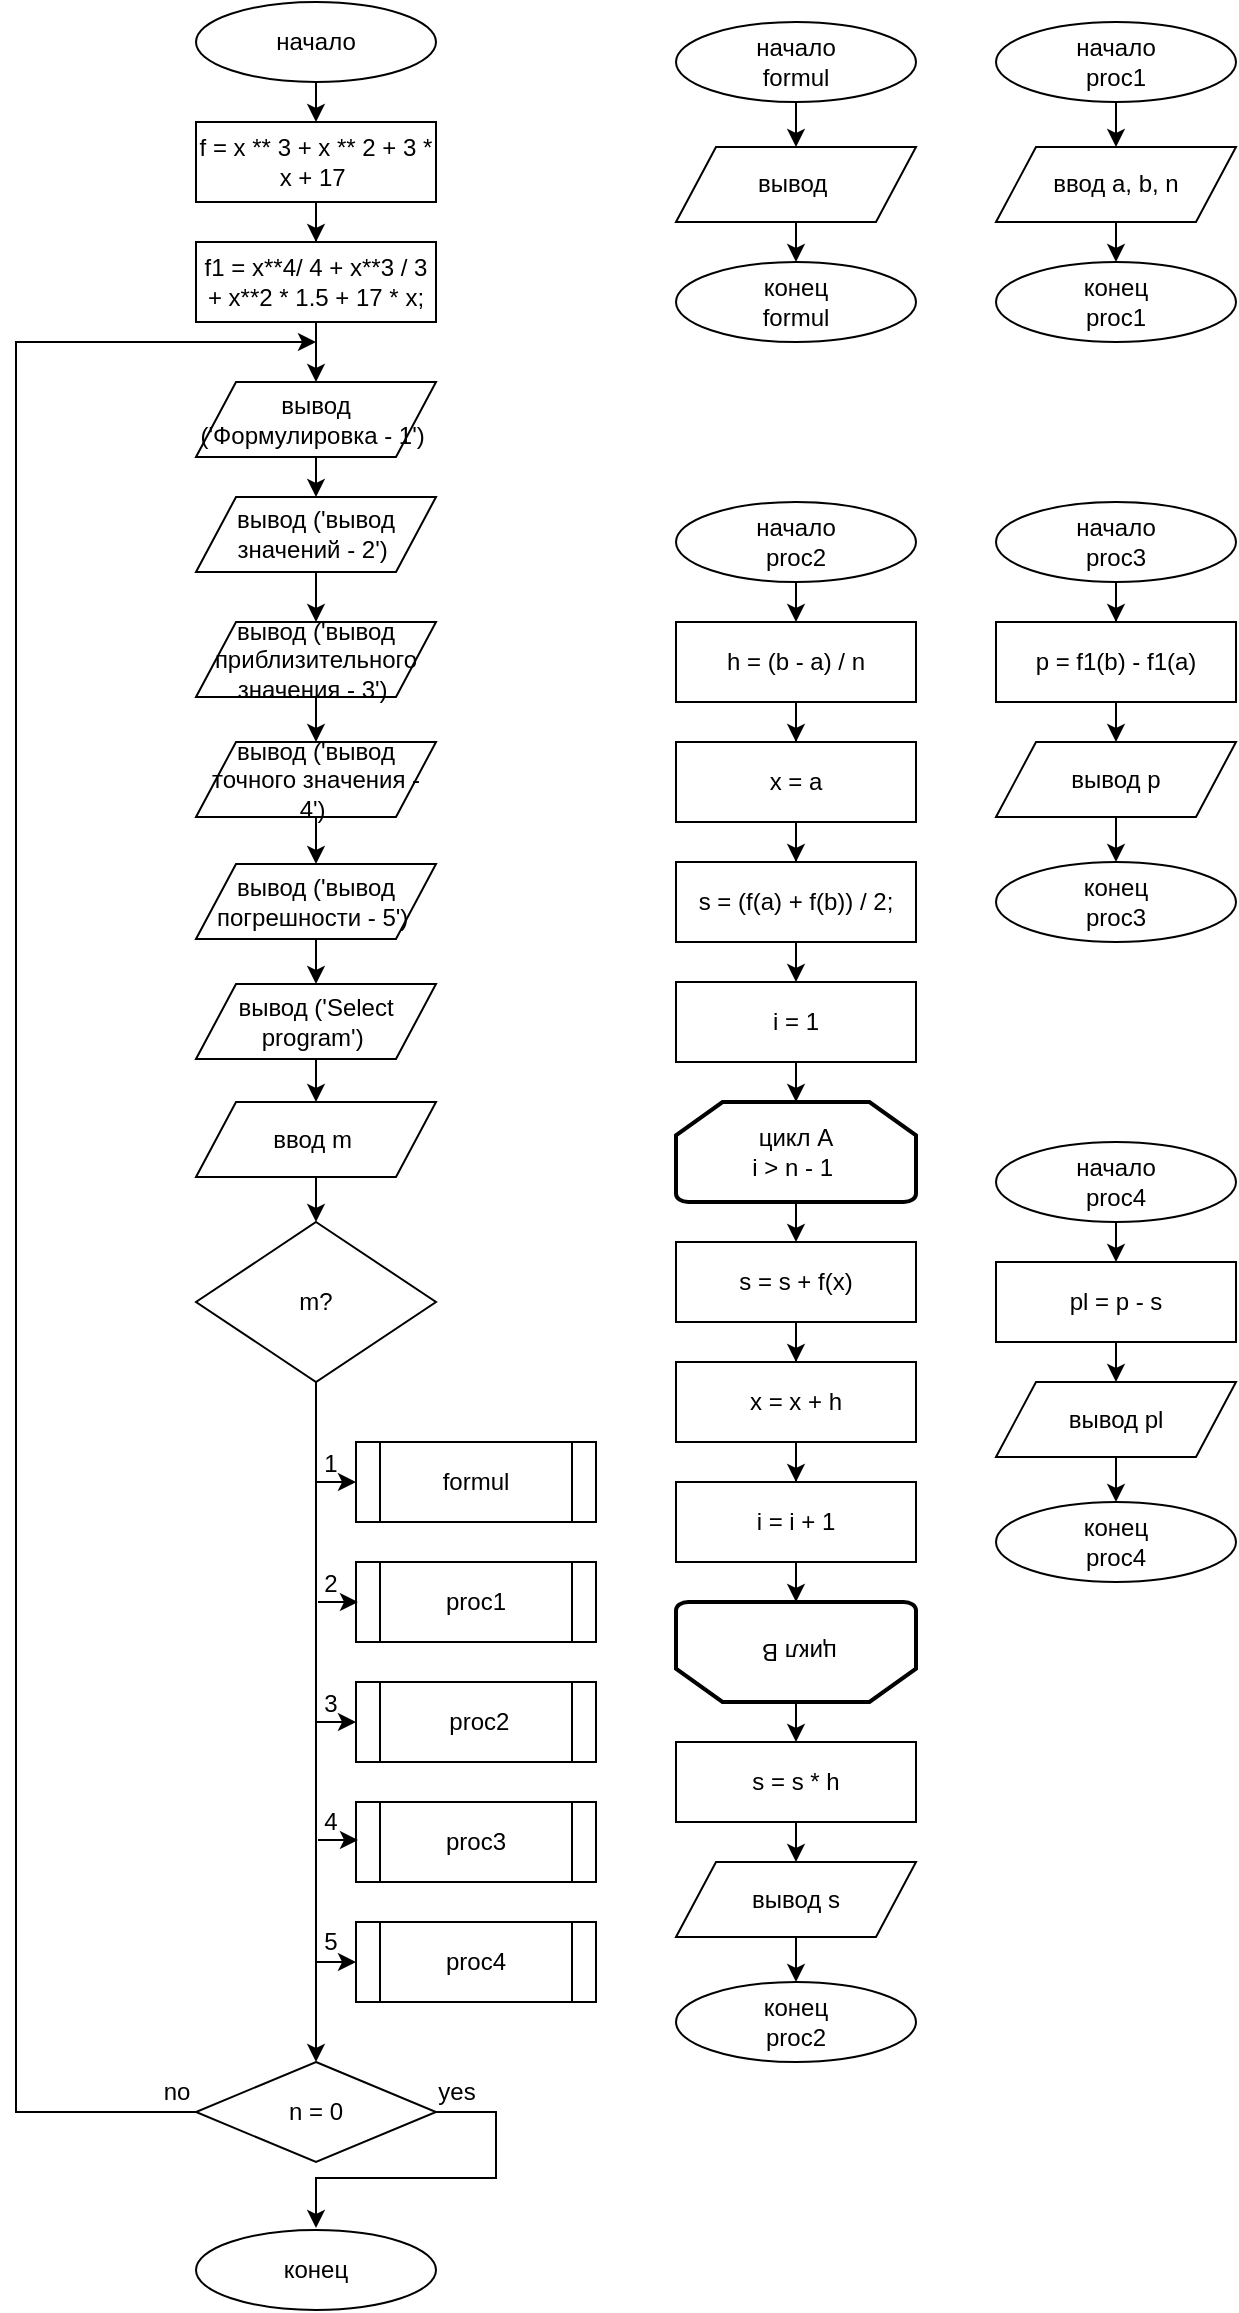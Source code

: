 <mxfile version="20.6.0" type="device"><diagram id="0CyBaKUqmGT0-jaxnwFW" name="Страница 1"><mxGraphModel dx="1374" dy="789" grid="1" gridSize="10" guides="1" tooltips="1" connect="1" arrows="1" fold="1" page="1" pageScale="1" pageWidth="827" pageHeight="1169" math="0" shadow="0"><root><mxCell id="0"/><mxCell id="1" parent="0"/><mxCell id="1PoB4qzQTxGyavmEHiOf-1" style="edgeStyle=orthogonalEdgeStyle;rounded=0;orthogonalLoop=1;jettySize=auto;html=1;exitX=0.5;exitY=1;exitDx=0;exitDy=0;entryX=0.5;entryY=0;entryDx=0;entryDy=0;" edge="1" parent="1" source="qfJ8OylRAZTttOzDRces-1" target="qfJ8OylRAZTttOzDRces-4"><mxGeometry relative="1" as="geometry"/></mxCell><mxCell id="qfJ8OylRAZTttOzDRces-1" value="начало" style="ellipse;whiteSpace=wrap;html=1;" parent="1" vertex="1"><mxGeometry x="200" y="30" width="120" height="40" as="geometry"/></mxCell><mxCell id="qfJ8OylRAZTttOzDRces-6" style="edgeStyle=orthogonalEdgeStyle;rounded=0;orthogonalLoop=1;jettySize=auto;html=1;exitX=0.5;exitY=1;exitDx=0;exitDy=0;" parent="1" source="qfJ8OylRAZTttOzDRces-4" target="qfJ8OylRAZTttOzDRces-5" edge="1"><mxGeometry relative="1" as="geometry"/></mxCell><mxCell id="qfJ8OylRAZTttOzDRces-4" value="f =&amp;nbsp;x ** 3 + x ** 2 + 3 * x + 17&amp;nbsp;" style="rounded=0;whiteSpace=wrap;html=1;" parent="1" vertex="1"><mxGeometry x="200" y="90" width="120" height="40" as="geometry"/></mxCell><mxCell id="qfJ8OylRAZTttOzDRces-85" style="edgeStyle=orthogonalEdgeStyle;rounded=0;orthogonalLoop=1;jettySize=auto;html=1;exitX=0.5;exitY=1;exitDx=0;exitDy=0;entryX=0.5;entryY=0;entryDx=0;entryDy=0;" parent="1" source="qfJ8OylRAZTttOzDRces-5" target="qfJ8OylRAZTttOzDRces-79" edge="1"><mxGeometry relative="1" as="geometry"><mxPoint x="260" y="230" as="targetPoint"/></mxGeometry></mxCell><mxCell id="qfJ8OylRAZTttOzDRces-5" value="f1 = x**4/ 4 + x**3 / 3 + x**2 * 1.5 + 17 * x;" style="rounded=0;whiteSpace=wrap;html=1;" parent="1" vertex="1"><mxGeometry x="200" y="150" width="120" height="40" as="geometry"/></mxCell><mxCell id="qfJ8OylRAZTttOzDRces-10" style="edgeStyle=orthogonalEdgeStyle;rounded=0;orthogonalLoop=1;jettySize=auto;html=1;exitX=0.5;exitY=1;exitDx=0;exitDy=0;" parent="1" source="qfJ8OylRAZTttOzDRces-8" edge="1"><mxGeometry relative="1" as="geometry"><mxPoint x="500" y="80" as="targetPoint"/></mxGeometry></mxCell><mxCell id="qfJ8OylRAZTttOzDRces-14" style="edgeStyle=orthogonalEdgeStyle;rounded=0;orthogonalLoop=1;jettySize=auto;html=1;exitX=0.5;exitY=1;exitDx=0;exitDy=0;entryX=0.5;entryY=0;entryDx=0;entryDy=0;" parent="1" source="qfJ8OylRAZTttOzDRces-8" target="qfJ8OylRAZTttOzDRces-13" edge="1"><mxGeometry relative="1" as="geometry"/></mxCell><mxCell id="qfJ8OylRAZTttOzDRces-8" value="начало&lt;br&gt;formul" style="ellipse;whiteSpace=wrap;html=1;" parent="1" vertex="1"><mxGeometry x="440" y="40" width="120" height="40" as="geometry"/></mxCell><mxCell id="qfJ8OylRAZTttOzDRces-16" style="edgeStyle=orthogonalEdgeStyle;rounded=0;orthogonalLoop=1;jettySize=auto;html=1;exitX=0.5;exitY=1;exitDx=0;exitDy=0;entryX=0.5;entryY=0;entryDx=0;entryDy=0;" parent="1" source="qfJ8OylRAZTttOzDRces-13" target="qfJ8OylRAZTttOzDRces-17" edge="1"><mxGeometry relative="1" as="geometry"><mxPoint x="500" y="160" as="targetPoint"/></mxGeometry></mxCell><mxCell id="qfJ8OylRAZTttOzDRces-13" value="вывод&amp;nbsp;" style="shape=parallelogram;perimeter=parallelogramPerimeter;whiteSpace=wrap;html=1;fixedSize=1;" parent="1" vertex="1"><mxGeometry x="440" y="102.5" width="120" height="37.5" as="geometry"/></mxCell><mxCell id="qfJ8OylRAZTttOzDRces-17" value="конец&lt;br&gt;formul" style="ellipse;whiteSpace=wrap;html=1;" parent="1" vertex="1"><mxGeometry x="440" y="160" width="120" height="40" as="geometry"/></mxCell><mxCell id="qfJ8OylRAZTttOzDRces-22" style="edgeStyle=orthogonalEdgeStyle;rounded=0;orthogonalLoop=1;jettySize=auto;html=1;exitX=0.5;exitY=1;exitDx=0;exitDy=0;" parent="1" source="qfJ8OylRAZTttOzDRces-20" edge="1"><mxGeometry relative="1" as="geometry"><mxPoint x="660" y="80" as="targetPoint"/></mxGeometry></mxCell><mxCell id="qfJ8OylRAZTttOzDRces-24" style="edgeStyle=orthogonalEdgeStyle;rounded=0;orthogonalLoop=1;jettySize=auto;html=1;exitX=0.5;exitY=1;exitDx=0;exitDy=0;entryX=0.5;entryY=0;entryDx=0;entryDy=0;" parent="1" source="qfJ8OylRAZTttOzDRces-20" target="qfJ8OylRAZTttOzDRces-25" edge="1"><mxGeometry relative="1" as="geometry"><mxPoint x="660" y="100" as="targetPoint"/></mxGeometry></mxCell><mxCell id="qfJ8OylRAZTttOzDRces-20" value="начало&lt;br&gt;proc1" style="ellipse;whiteSpace=wrap;html=1;" parent="1" vertex="1"><mxGeometry x="600" y="40" width="120" height="40" as="geometry"/></mxCell><mxCell id="qfJ8OylRAZTttOzDRces-27" style="edgeStyle=orthogonalEdgeStyle;rounded=0;orthogonalLoop=1;jettySize=auto;html=1;exitX=0.5;exitY=1;exitDx=0;exitDy=0;entryX=0.5;entryY=0;entryDx=0;entryDy=0;" parent="1" source="qfJ8OylRAZTttOzDRces-25" target="qfJ8OylRAZTttOzDRces-26" edge="1"><mxGeometry relative="1" as="geometry"/></mxCell><mxCell id="qfJ8OylRAZTttOzDRces-25" value="ввод a, b, n" style="shape=parallelogram;perimeter=parallelogramPerimeter;whiteSpace=wrap;html=1;fixedSize=1;" parent="1" vertex="1"><mxGeometry x="600" y="102.5" width="120" height="37.5" as="geometry"/></mxCell><mxCell id="qfJ8OylRAZTttOzDRces-26" value="конец&lt;br&gt;proc1" style="ellipse;whiteSpace=wrap;html=1;" parent="1" vertex="1"><mxGeometry x="600" y="160" width="120" height="40" as="geometry"/></mxCell><mxCell id="qfJ8OylRAZTttOzDRces-46" style="edgeStyle=orthogonalEdgeStyle;rounded=0;orthogonalLoop=1;jettySize=auto;html=1;exitX=0.5;exitY=1;exitDx=0;exitDy=0;entryX=0.5;entryY=0;entryDx=0;entryDy=0;" parent="1" source="qfJ8OylRAZTttOzDRces-28" target="qfJ8OylRAZTttOzDRces-31" edge="1"><mxGeometry relative="1" as="geometry"/></mxCell><mxCell id="qfJ8OylRAZTttOzDRces-28" value="начало&lt;br&gt;proc2" style="ellipse;whiteSpace=wrap;html=1;" parent="1" vertex="1"><mxGeometry x="440" y="280" width="120" height="40" as="geometry"/></mxCell><mxCell id="qfJ8OylRAZTttOzDRces-55" style="edgeStyle=orthogonalEdgeStyle;rounded=0;orthogonalLoop=1;jettySize=auto;html=1;exitX=0.5;exitY=1;exitDx=0;exitDy=0;entryX=0.5;entryY=0;entryDx=0;entryDy=0;" parent="1" source="qfJ8OylRAZTttOzDRces-29" target="qfJ8OylRAZTttOzDRces-30" edge="1"><mxGeometry relative="1" as="geometry"><mxPoint x="500" y="1020" as="targetPoint"/></mxGeometry></mxCell><mxCell id="qfJ8OylRAZTttOzDRces-29" value="вывод s" style="shape=parallelogram;perimeter=parallelogramPerimeter;whiteSpace=wrap;html=1;fixedSize=1;" parent="1" vertex="1"><mxGeometry x="440" y="960" width="120" height="37.5" as="geometry"/></mxCell><mxCell id="qfJ8OylRAZTttOzDRces-30" value="конец&lt;br&gt;proc2" style="ellipse;whiteSpace=wrap;html=1;" parent="1" vertex="1"><mxGeometry x="440" y="1020" width="120" height="40" as="geometry"/></mxCell><mxCell id="qfJ8OylRAZTttOzDRces-33" style="edgeStyle=orthogonalEdgeStyle;rounded=0;orthogonalLoop=1;jettySize=auto;html=1;exitX=0.5;exitY=1;exitDx=0;exitDy=0;" parent="1" source="qfJ8OylRAZTttOzDRces-31" target="qfJ8OylRAZTttOzDRces-32" edge="1"><mxGeometry relative="1" as="geometry"/></mxCell><mxCell id="qfJ8OylRAZTttOzDRces-31" value="h = (b - a) / n" style="rounded=0;whiteSpace=wrap;html=1;" parent="1" vertex="1"><mxGeometry x="440" y="340" width="120" height="40" as="geometry"/></mxCell><mxCell id="qfJ8OylRAZTttOzDRces-35" style="edgeStyle=orthogonalEdgeStyle;rounded=0;orthogonalLoop=1;jettySize=auto;html=1;exitX=0.5;exitY=1;exitDx=0;exitDy=0;" parent="1" source="qfJ8OylRAZTttOzDRces-32" target="qfJ8OylRAZTttOzDRces-34" edge="1"><mxGeometry relative="1" as="geometry"/></mxCell><mxCell id="qfJ8OylRAZTttOzDRces-32" value="x = a" style="rounded=0;whiteSpace=wrap;html=1;" parent="1" vertex="1"><mxGeometry x="440" y="400" width="120" height="40" as="geometry"/></mxCell><mxCell id="qfJ8OylRAZTttOzDRces-37" style="edgeStyle=orthogonalEdgeStyle;rounded=0;orthogonalLoop=1;jettySize=auto;html=1;exitX=0.5;exitY=1;exitDx=0;exitDy=0;entryX=0.5;entryY=0;entryDx=0;entryDy=0;" parent="1" source="qfJ8OylRAZTttOzDRces-34" target="qfJ8OylRAZTttOzDRces-36" edge="1"><mxGeometry relative="1" as="geometry"/></mxCell><mxCell id="qfJ8OylRAZTttOzDRces-34" value="s = (f(a) + f(b)) / 2;" style="rounded=0;whiteSpace=wrap;html=1;" parent="1" vertex="1"><mxGeometry x="440" y="460" width="120" height="40" as="geometry"/></mxCell><mxCell id="qfJ8OylRAZTttOzDRces-39" style="edgeStyle=orthogonalEdgeStyle;rounded=0;orthogonalLoop=1;jettySize=auto;html=1;exitX=0.5;exitY=1;exitDx=0;exitDy=0;entryX=0.5;entryY=0;entryDx=0;entryDy=0;entryPerimeter=0;" parent="1" source="qfJ8OylRAZTttOzDRces-36" target="qfJ8OylRAZTttOzDRces-38" edge="1"><mxGeometry relative="1" as="geometry"/></mxCell><mxCell id="qfJ8OylRAZTttOzDRces-36" value="i = 1" style="rounded=0;whiteSpace=wrap;html=1;" parent="1" vertex="1"><mxGeometry x="440" y="520" width="120" height="40" as="geometry"/></mxCell><mxCell id="qfJ8OylRAZTttOzDRces-41" style="edgeStyle=orthogonalEdgeStyle;rounded=0;orthogonalLoop=1;jettySize=auto;html=1;exitX=0.5;exitY=1;exitDx=0;exitDy=0;exitPerimeter=0;entryX=0.5;entryY=0;entryDx=0;entryDy=0;" parent="1" source="qfJ8OylRAZTttOzDRces-38" target="qfJ8OylRAZTttOzDRces-40" edge="1"><mxGeometry relative="1" as="geometry"/></mxCell><mxCell id="qfJ8OylRAZTttOzDRces-38" value="цикл A&lt;br&gt;i &amp;gt; n - 1&amp;nbsp;" style="strokeWidth=2;html=1;shape=mxgraph.flowchart.loop_limit;whiteSpace=wrap;" parent="1" vertex="1"><mxGeometry x="440" y="580" width="120" height="50" as="geometry"/></mxCell><mxCell id="qfJ8OylRAZTttOzDRces-43" style="edgeStyle=orthogonalEdgeStyle;rounded=0;orthogonalLoop=1;jettySize=auto;html=1;exitX=0.5;exitY=1;exitDx=0;exitDy=0;" parent="1" source="qfJ8OylRAZTttOzDRces-40" target="qfJ8OylRAZTttOzDRces-42" edge="1"><mxGeometry relative="1" as="geometry"/></mxCell><mxCell id="qfJ8OylRAZTttOzDRces-40" value="s = s + f(x)" style="rounded=0;whiteSpace=wrap;html=1;" parent="1" vertex="1"><mxGeometry x="440" y="650" width="120" height="40" as="geometry"/></mxCell><mxCell id="qfJ8OylRAZTttOzDRces-48" style="edgeStyle=orthogonalEdgeStyle;rounded=0;orthogonalLoop=1;jettySize=auto;html=1;exitX=0.5;exitY=1;exitDx=0;exitDy=0;" parent="1" source="qfJ8OylRAZTttOzDRces-42" target="qfJ8OylRAZTttOzDRces-47" edge="1"><mxGeometry relative="1" as="geometry"/></mxCell><mxCell id="qfJ8OylRAZTttOzDRces-42" value="x = x + h" style="rounded=0;whiteSpace=wrap;html=1;" parent="1" vertex="1"><mxGeometry x="440" y="710" width="120" height="40" as="geometry"/></mxCell><mxCell id="qfJ8OylRAZTttOzDRces-50" style="edgeStyle=orthogonalEdgeStyle;rounded=0;orthogonalLoop=1;jettySize=auto;html=1;exitX=0.5;exitY=1;exitDx=0;exitDy=0;entryX=0.5;entryY=1;entryDx=0;entryDy=0;entryPerimeter=0;" parent="1" source="qfJ8OylRAZTttOzDRces-47" target="qfJ8OylRAZTttOzDRces-49" edge="1"><mxGeometry relative="1" as="geometry"/></mxCell><mxCell id="qfJ8OylRAZTttOzDRces-47" value="i = i + 1" style="rounded=0;whiteSpace=wrap;html=1;" parent="1" vertex="1"><mxGeometry x="440" y="770" width="120" height="40" as="geometry"/></mxCell><mxCell id="qfJ8OylRAZTttOzDRces-52" style="edgeStyle=orthogonalEdgeStyle;rounded=0;orthogonalLoop=1;jettySize=auto;html=1;exitX=0.5;exitY=0;exitDx=0;exitDy=0;exitPerimeter=0;entryX=0.5;entryY=0;entryDx=0;entryDy=0;" parent="1" source="qfJ8OylRAZTttOzDRces-49" target="qfJ8OylRAZTttOzDRces-51" edge="1"><mxGeometry relative="1" as="geometry"/></mxCell><mxCell id="qfJ8OylRAZTttOzDRces-49" value="цикл B&amp;nbsp;" style="strokeWidth=2;html=1;shape=mxgraph.flowchart.loop_limit;whiteSpace=wrap;rotation=-180;" parent="1" vertex="1"><mxGeometry x="440" y="830" width="120" height="50" as="geometry"/></mxCell><mxCell id="qfJ8OylRAZTttOzDRces-53" style="edgeStyle=orthogonalEdgeStyle;rounded=0;orthogonalLoop=1;jettySize=auto;html=1;exitX=0.5;exitY=1;exitDx=0;exitDy=0;entryX=0.5;entryY=0;entryDx=0;entryDy=0;" parent="1" source="qfJ8OylRAZTttOzDRces-51" target="qfJ8OylRAZTttOzDRces-29" edge="1"><mxGeometry relative="1" as="geometry"/></mxCell><mxCell id="qfJ8OylRAZTttOzDRces-51" value="s = s * h" style="rounded=0;whiteSpace=wrap;html=1;" parent="1" vertex="1"><mxGeometry x="440" y="900" width="120" height="40" as="geometry"/></mxCell><mxCell id="qfJ8OylRAZTttOzDRces-59" style="edgeStyle=orthogonalEdgeStyle;rounded=0;orthogonalLoop=1;jettySize=auto;html=1;exitX=0.5;exitY=1;exitDx=0;exitDy=0;" parent="1" source="qfJ8OylRAZTttOzDRces-57" target="qfJ8OylRAZTttOzDRces-58" edge="1"><mxGeometry relative="1" as="geometry"/></mxCell><mxCell id="qfJ8OylRAZTttOzDRces-57" value="начало&lt;br&gt;proc3" style="ellipse;whiteSpace=wrap;html=1;" parent="1" vertex="1"><mxGeometry x="600" y="280" width="120" height="40" as="geometry"/></mxCell><mxCell id="qfJ8OylRAZTttOzDRces-62" style="edgeStyle=orthogonalEdgeStyle;rounded=0;orthogonalLoop=1;jettySize=auto;html=1;exitX=0.5;exitY=1;exitDx=0;exitDy=0;entryX=0.5;entryY=0;entryDx=0;entryDy=0;" parent="1" source="qfJ8OylRAZTttOzDRces-58" target="qfJ8OylRAZTttOzDRces-60" edge="1"><mxGeometry relative="1" as="geometry"/></mxCell><mxCell id="qfJ8OylRAZTttOzDRces-58" value="p = f1(b) - f1(a)" style="rounded=0;whiteSpace=wrap;html=1;" parent="1" vertex="1"><mxGeometry x="600" y="340" width="120" height="40" as="geometry"/></mxCell><mxCell id="qfJ8OylRAZTttOzDRces-63" style="edgeStyle=orthogonalEdgeStyle;rounded=0;orthogonalLoop=1;jettySize=auto;html=1;exitX=0.5;exitY=1;exitDx=0;exitDy=0;entryX=0.5;entryY=0;entryDx=0;entryDy=0;" parent="1" source="qfJ8OylRAZTttOzDRces-60" target="qfJ8OylRAZTttOzDRces-64" edge="1"><mxGeometry relative="1" as="geometry"><mxPoint x="660" y="460" as="targetPoint"/></mxGeometry></mxCell><mxCell id="qfJ8OylRAZTttOzDRces-60" value="вывод p" style="shape=parallelogram;perimeter=parallelogramPerimeter;whiteSpace=wrap;html=1;fixedSize=1;" parent="1" vertex="1"><mxGeometry x="600" y="400" width="120" height="37.5" as="geometry"/></mxCell><mxCell id="qfJ8OylRAZTttOzDRces-64" value="конец&lt;br&gt;proc3" style="ellipse;whiteSpace=wrap;html=1;" parent="1" vertex="1"><mxGeometry x="600" y="460" width="120" height="40" as="geometry"/></mxCell><mxCell id="qfJ8OylRAZTttOzDRces-68" style="edgeStyle=orthogonalEdgeStyle;rounded=0;orthogonalLoop=1;jettySize=auto;html=1;exitX=0.5;exitY=1;exitDx=0;exitDy=0;entryX=0.5;entryY=0;entryDx=0;entryDy=0;" parent="1" source="qfJ8OylRAZTttOzDRces-66" target="qfJ8OylRAZTttOzDRces-67" edge="1"><mxGeometry relative="1" as="geometry"/></mxCell><mxCell id="qfJ8OylRAZTttOzDRces-66" value="начало&lt;br&gt;proc4" style="ellipse;whiteSpace=wrap;html=1;" parent="1" vertex="1"><mxGeometry x="600" y="600" width="120" height="40" as="geometry"/></mxCell><mxCell id="qfJ8OylRAZTttOzDRces-72" style="edgeStyle=orthogonalEdgeStyle;rounded=0;orthogonalLoop=1;jettySize=auto;html=1;exitX=0.5;exitY=1;exitDx=0;exitDy=0;entryX=0.5;entryY=0;entryDx=0;entryDy=0;" parent="1" source="qfJ8OylRAZTttOzDRces-67" target="qfJ8OylRAZTttOzDRces-69" edge="1"><mxGeometry relative="1" as="geometry"/></mxCell><mxCell id="qfJ8OylRAZTttOzDRces-67" value="pl = p - s" style="rounded=0;whiteSpace=wrap;html=1;" parent="1" vertex="1"><mxGeometry x="600" y="660" width="120" height="40" as="geometry"/></mxCell><mxCell id="qfJ8OylRAZTttOzDRces-73" style="edgeStyle=orthogonalEdgeStyle;rounded=0;orthogonalLoop=1;jettySize=auto;html=1;exitX=0.5;exitY=1;exitDx=0;exitDy=0;entryX=0.5;entryY=0;entryDx=0;entryDy=0;" parent="1" source="qfJ8OylRAZTttOzDRces-69" target="qfJ8OylRAZTttOzDRces-71" edge="1"><mxGeometry relative="1" as="geometry"><mxPoint x="660" y="780" as="targetPoint"/></mxGeometry></mxCell><mxCell id="qfJ8OylRAZTttOzDRces-69" value="вывод pl" style="shape=parallelogram;perimeter=parallelogramPerimeter;whiteSpace=wrap;html=1;fixedSize=1;" parent="1" vertex="1"><mxGeometry x="600" y="720" width="120" height="37.5" as="geometry"/></mxCell><mxCell id="qfJ8OylRAZTttOzDRces-71" value="конец&lt;br&gt;proc4" style="ellipse;whiteSpace=wrap;html=1;" parent="1" vertex="1"><mxGeometry x="600" y="780" width="120" height="40" as="geometry"/></mxCell><mxCell id="qfJ8OylRAZTttOzDRces-81" style="edgeStyle=orthogonalEdgeStyle;rounded=0;orthogonalLoop=1;jettySize=auto;html=1;exitX=0.5;exitY=1;exitDx=0;exitDy=0;entryX=0.5;entryY=0;entryDx=0;entryDy=0;" parent="1" source="qfJ8OylRAZTttOzDRces-79" target="qfJ8OylRAZTttOzDRces-80" edge="1"><mxGeometry relative="1" as="geometry"/></mxCell><mxCell id="qfJ8OylRAZTttOzDRces-79" value="вывод ('Формулировка - 1')&amp;nbsp;" style="shape=parallelogram;perimeter=parallelogramPerimeter;whiteSpace=wrap;html=1;fixedSize=1;" parent="1" vertex="1"><mxGeometry x="200" y="220" width="120" height="37.5" as="geometry"/></mxCell><mxCell id="qfJ8OylRAZTttOzDRces-83" style="edgeStyle=orthogonalEdgeStyle;rounded=0;orthogonalLoop=1;jettySize=auto;html=1;exitX=0.5;exitY=1;exitDx=0;exitDy=0;" parent="1" source="qfJ8OylRAZTttOzDRces-80" target="qfJ8OylRAZTttOzDRces-82" edge="1"><mxGeometry relative="1" as="geometry"/></mxCell><mxCell id="qfJ8OylRAZTttOzDRces-80" value="вывод ('вывод значений - 2')&amp;nbsp;" style="shape=parallelogram;perimeter=parallelogramPerimeter;whiteSpace=wrap;html=1;fixedSize=1;" parent="1" vertex="1"><mxGeometry x="200" y="277.5" width="120" height="37.5" as="geometry"/></mxCell><mxCell id="qfJ8OylRAZTttOzDRces-88" style="edgeStyle=orthogonalEdgeStyle;rounded=0;orthogonalLoop=1;jettySize=auto;html=1;exitX=0.5;exitY=1;exitDx=0;exitDy=0;" parent="1" source="qfJ8OylRAZTttOzDRces-82" target="qfJ8OylRAZTttOzDRces-87" edge="1"><mxGeometry relative="1" as="geometry"/></mxCell><mxCell id="qfJ8OylRAZTttOzDRces-82" value="вывод ('вывод приблизительного значения - 3')&amp;nbsp;" style="shape=parallelogram;perimeter=parallelogramPerimeter;whiteSpace=wrap;html=1;fixedSize=1;" parent="1" vertex="1"><mxGeometry x="200" y="340" width="120" height="37.5" as="geometry"/></mxCell><mxCell id="qfJ8OylRAZTttOzDRces-90" style="edgeStyle=orthogonalEdgeStyle;rounded=0;orthogonalLoop=1;jettySize=auto;html=1;exitX=0.5;exitY=1;exitDx=0;exitDy=0;" parent="1" source="qfJ8OylRAZTttOzDRces-87" target="qfJ8OylRAZTttOzDRces-89" edge="1"><mxGeometry relative="1" as="geometry"/></mxCell><mxCell id="qfJ8OylRAZTttOzDRces-87" value="вывод ('вывод точного значения - 4')&amp;nbsp;" style="shape=parallelogram;perimeter=parallelogramPerimeter;whiteSpace=wrap;html=1;fixedSize=1;" parent="1" vertex="1"><mxGeometry x="200" y="400" width="120" height="37.5" as="geometry"/></mxCell><mxCell id="qfJ8OylRAZTttOzDRces-92" style="edgeStyle=orthogonalEdgeStyle;rounded=0;orthogonalLoop=1;jettySize=auto;html=1;exitX=0.5;exitY=1;exitDx=0;exitDy=0;" parent="1" source="qfJ8OylRAZTttOzDRces-89" target="qfJ8OylRAZTttOzDRces-91" edge="1"><mxGeometry relative="1" as="geometry"/></mxCell><mxCell id="qfJ8OylRAZTttOzDRces-89" value="вывод ('вывод погрешности - 5')&amp;nbsp;" style="shape=parallelogram;perimeter=parallelogramPerimeter;whiteSpace=wrap;html=1;fixedSize=1;" parent="1" vertex="1"><mxGeometry x="200" y="461" width="120" height="37.5" as="geometry"/></mxCell><mxCell id="qfJ8OylRAZTttOzDRces-94" style="edgeStyle=orthogonalEdgeStyle;rounded=0;orthogonalLoop=1;jettySize=auto;html=1;exitX=0.5;exitY=1;exitDx=0;exitDy=0;" parent="1" source="qfJ8OylRAZTttOzDRces-91" target="qfJ8OylRAZTttOzDRces-93" edge="1"><mxGeometry relative="1" as="geometry"/></mxCell><mxCell id="qfJ8OylRAZTttOzDRces-91" value="вывод ('Select program')&amp;nbsp;" style="shape=parallelogram;perimeter=parallelogramPerimeter;whiteSpace=wrap;html=1;fixedSize=1;" parent="1" vertex="1"><mxGeometry x="200" y="521" width="120" height="37.5" as="geometry"/></mxCell><mxCell id="qfJ8OylRAZTttOzDRces-96" style="edgeStyle=orthogonalEdgeStyle;rounded=0;orthogonalLoop=1;jettySize=auto;html=1;exitX=0.5;exitY=1;exitDx=0;exitDy=0;entryX=0.5;entryY=0;entryDx=0;entryDy=0;" parent="1" source="qfJ8OylRAZTttOzDRces-93" target="1PoB4qzQTxGyavmEHiOf-2" edge="1"><mxGeometry relative="1" as="geometry"><mxPoint x="260" y="640" as="targetPoint"/></mxGeometry></mxCell><mxCell id="qfJ8OylRAZTttOzDRces-93" value="ввод m&amp;nbsp;" style="shape=parallelogram;perimeter=parallelogramPerimeter;whiteSpace=wrap;html=1;fixedSize=1;" parent="1" vertex="1"><mxGeometry x="200" y="580" width="120" height="37.5" as="geometry"/></mxCell><mxCell id="qfJ8OylRAZTttOzDRces-101" value="formul" style="shape=process;whiteSpace=wrap;html=1;backgroundOutline=1;" parent="1" vertex="1"><mxGeometry x="280" y="750" width="120" height="40" as="geometry"/></mxCell><mxCell id="qfJ8OylRAZTttOzDRces-103" value="proc1" style="shape=process;whiteSpace=wrap;html=1;backgroundOutline=1;" parent="1" vertex="1"><mxGeometry x="280" y="810" width="120" height="40" as="geometry"/></mxCell><mxCell id="qfJ8OylRAZTttOzDRces-105" value="&amp;nbsp;proc2" style="shape=process;whiteSpace=wrap;html=1;backgroundOutline=1;" parent="1" vertex="1"><mxGeometry x="280" y="870" width="120" height="40" as="geometry"/></mxCell><mxCell id="qfJ8OylRAZTttOzDRces-107" value="proc3" style="shape=process;whiteSpace=wrap;html=1;backgroundOutline=1;" parent="1" vertex="1"><mxGeometry x="280" y="930" width="120" height="40" as="geometry"/></mxCell><mxCell id="qfJ8OylRAZTttOzDRces-109" value="proc4" style="shape=process;whiteSpace=wrap;html=1;backgroundOutline=1;" parent="1" vertex="1"><mxGeometry x="280" y="990" width="120" height="40" as="geometry"/></mxCell><mxCell id="qfJ8OylRAZTttOzDRces-116" style="edgeStyle=orthogonalEdgeStyle;rounded=0;orthogonalLoop=1;jettySize=auto;html=1;exitX=0;exitY=0.5;exitDx=0;exitDy=0;" parent="1" source="qfJ8OylRAZTttOzDRces-113" edge="1"><mxGeometry relative="1" as="geometry"><mxPoint x="260" y="200" as="targetPoint"/><Array as="points"><mxPoint x="110" y="1085"/><mxPoint x="110" y="200"/></Array></mxGeometry></mxCell><mxCell id="qfJ8OylRAZTttOzDRces-118" style="edgeStyle=orthogonalEdgeStyle;rounded=0;orthogonalLoop=1;jettySize=auto;html=1;exitX=1;exitY=0.5;exitDx=0;exitDy=0;" parent="1" source="qfJ8OylRAZTttOzDRces-113" edge="1"><mxGeometry relative="1" as="geometry"><mxPoint x="260" y="1143" as="targetPoint"/><Array as="points"><mxPoint x="350" y="1085"/><mxPoint x="350" y="1118"/><mxPoint x="260" y="1118"/></Array></mxGeometry></mxCell><mxCell id="qfJ8OylRAZTttOzDRces-113" value="n = 0" style="rhombus;whiteSpace=wrap;html=1;" parent="1" vertex="1"><mxGeometry x="200" y="1060" width="120" height="50" as="geometry"/></mxCell><mxCell id="qfJ8OylRAZTttOzDRces-119" value="конец" style="ellipse;whiteSpace=wrap;html=1;" parent="1" vertex="1"><mxGeometry x="200" y="1144" width="120" height="40" as="geometry"/></mxCell><mxCell id="qfJ8OylRAZTttOzDRces-120" value="no" style="text;html=1;align=center;verticalAlign=middle;resizable=0;points=[];autosize=1;strokeColor=none;fillColor=none;" parent="1" vertex="1"><mxGeometry x="170" y="1060" width="40" height="30" as="geometry"/></mxCell><mxCell id="qfJ8OylRAZTttOzDRces-123" value="yes" style="text;html=1;align=center;verticalAlign=middle;resizable=0;points=[];autosize=1;strokeColor=none;fillColor=none;" parent="1" vertex="1"><mxGeometry x="310" y="1060" width="40" height="30" as="geometry"/></mxCell><mxCell id="1PoB4qzQTxGyavmEHiOf-4" style="edgeStyle=orthogonalEdgeStyle;rounded=0;orthogonalLoop=1;jettySize=auto;html=1;exitX=0.5;exitY=1;exitDx=0;exitDy=0;entryX=0.5;entryY=0;entryDx=0;entryDy=0;" edge="1" parent="1" source="1PoB4qzQTxGyavmEHiOf-2" target="qfJ8OylRAZTttOzDRces-113"><mxGeometry relative="1" as="geometry"/></mxCell><mxCell id="1PoB4qzQTxGyavmEHiOf-2" value="m?" style="rhombus;whiteSpace=wrap;html=1;" vertex="1" parent="1"><mxGeometry x="200" y="640" width="120" height="80" as="geometry"/></mxCell><mxCell id="1PoB4qzQTxGyavmEHiOf-5" value="" style="endArrow=classic;html=1;rounded=0;" edge="1" parent="1"><mxGeometry width="50" height="50" relative="1" as="geometry"><mxPoint x="260" y="770" as="sourcePoint"/><mxPoint x="280" y="770" as="targetPoint"/></mxGeometry></mxCell><mxCell id="1PoB4qzQTxGyavmEHiOf-6" value="" style="endArrow=classic;html=1;rounded=0;" edge="1" parent="1"><mxGeometry width="50" height="50" relative="1" as="geometry"><mxPoint x="261" y="830" as="sourcePoint"/><mxPoint x="281" y="830" as="targetPoint"/></mxGeometry></mxCell><mxCell id="1PoB4qzQTxGyavmEHiOf-7" value="" style="endArrow=classic;html=1;rounded=0;" edge="1" parent="1"><mxGeometry width="50" height="50" relative="1" as="geometry"><mxPoint x="260" y="890" as="sourcePoint"/><mxPoint x="280" y="890" as="targetPoint"/></mxGeometry></mxCell><mxCell id="1PoB4qzQTxGyavmEHiOf-8" value="" style="endArrow=classic;html=1;rounded=0;" edge="1" parent="1"><mxGeometry width="50" height="50" relative="1" as="geometry"><mxPoint x="261" y="949" as="sourcePoint"/><mxPoint x="281" y="949" as="targetPoint"/></mxGeometry></mxCell><mxCell id="1PoB4qzQTxGyavmEHiOf-9" value="" style="endArrow=classic;html=1;rounded=0;" edge="1" parent="1"><mxGeometry width="50" height="50" relative="1" as="geometry"><mxPoint x="260" y="1010" as="sourcePoint"/><mxPoint x="280" y="1010" as="targetPoint"/></mxGeometry></mxCell><mxCell id="1PoB4qzQTxGyavmEHiOf-10" value="1" style="text;html=1;align=center;verticalAlign=middle;resizable=0;points=[];autosize=1;strokeColor=none;fillColor=none;" vertex="1" parent="1"><mxGeometry x="252" y="746" width="30" height="30" as="geometry"/></mxCell><mxCell id="1PoB4qzQTxGyavmEHiOf-11" value="2" style="text;html=1;align=center;verticalAlign=middle;resizable=0;points=[];autosize=1;strokeColor=none;fillColor=none;" vertex="1" parent="1"><mxGeometry x="252" y="806" width="30" height="30" as="geometry"/></mxCell><mxCell id="1PoB4qzQTxGyavmEHiOf-12" value="3" style="text;html=1;align=center;verticalAlign=middle;resizable=0;points=[];autosize=1;strokeColor=none;fillColor=none;" vertex="1" parent="1"><mxGeometry x="252" y="866" width="30" height="30" as="geometry"/></mxCell><mxCell id="1PoB4qzQTxGyavmEHiOf-13" value="4" style="text;html=1;align=center;verticalAlign=middle;resizable=0;points=[];autosize=1;strokeColor=none;fillColor=none;" vertex="1" parent="1"><mxGeometry x="252" y="925" width="30" height="30" as="geometry"/></mxCell><mxCell id="1PoB4qzQTxGyavmEHiOf-15" value="5" style="text;html=1;align=center;verticalAlign=middle;resizable=0;points=[];autosize=1;strokeColor=none;fillColor=none;" vertex="1" parent="1"><mxGeometry x="252" y="985" width="30" height="30" as="geometry"/></mxCell></root></mxGraphModel></diagram></mxfile>